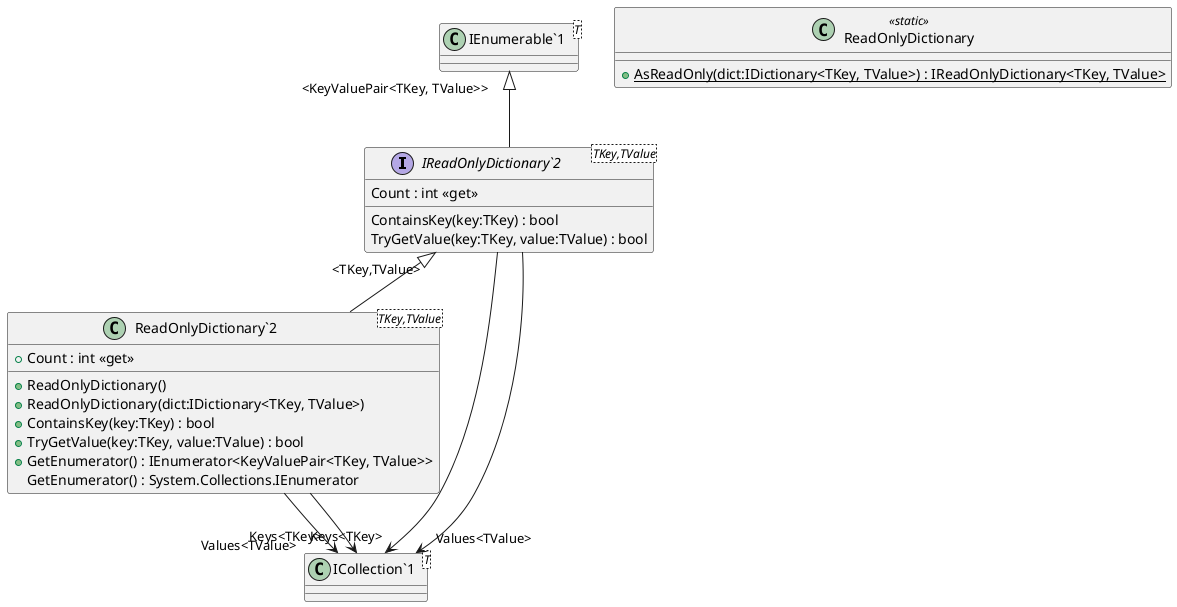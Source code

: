@startuml
interface "IReadOnlyDictionary`2"<TKey,TValue> {
    Count : int <<get>>
    ContainsKey(key:TKey) : bool
    TryGetValue(key:TKey, value:TValue) : bool
}
class ReadOnlyDictionary <<static>> {
    + {static} AsReadOnly(dict:IDictionary<TKey, TValue>) : IReadOnlyDictionary<TKey, TValue>
}
class "ReadOnlyDictionary`2"<TKey,TValue> {
    + ReadOnlyDictionary()
    + ReadOnlyDictionary(dict:IDictionary<TKey, TValue>)
    + ContainsKey(key:TKey) : bool
    + TryGetValue(key:TKey, value:TValue) : bool
    + Count : int <<get>>
    + GetEnumerator() : IEnumerator<KeyValuePair<TKey, TValue>>
    GetEnumerator() : System.Collections.IEnumerator
}
class "IEnumerable`1"<T> {
}
class "ICollection`1"<T> {
}
"IEnumerable`1" "<KeyValuePair<TKey, TValue>>" <|-- "IReadOnlyDictionary`2"
"IReadOnlyDictionary`2" --> "Keys<TKey>" "ICollection`1"
"IReadOnlyDictionary`2" --> "Values<TValue>" "ICollection`1"
"IReadOnlyDictionary`2" "<TKey,TValue>" <|-- "ReadOnlyDictionary`2"
"ReadOnlyDictionary`2" --> "Keys<TKey>" "ICollection`1"
"ReadOnlyDictionary`2" --> "Values<TValue>" "ICollection`1"
@enduml
